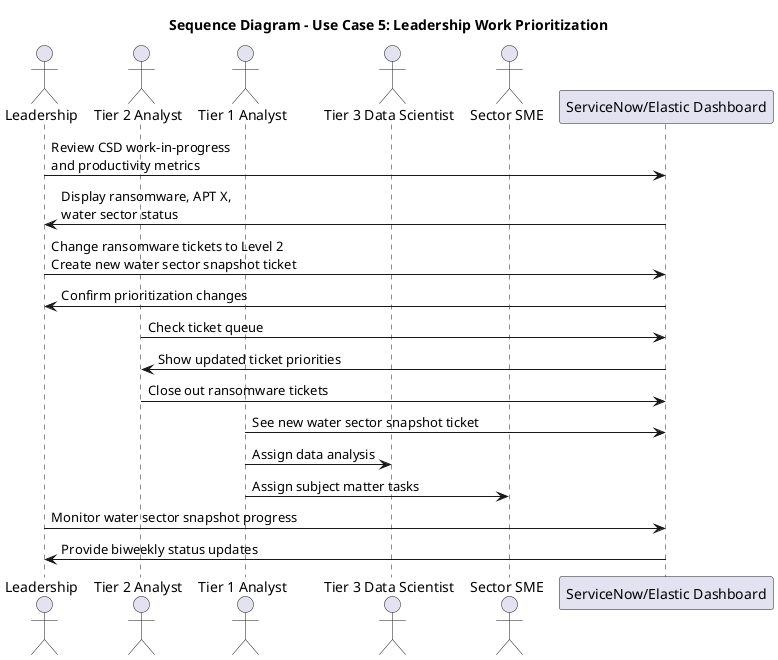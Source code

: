 @startuml
	title Sequence Diagram - Use Case 5: Leadership Work Prioritization
	
	actor Leadership
	actor "Tier 2 Analyst" as T2
	actor "Tier 1 Analyst" as T1
	actor "Tier 3 Data Scientist" as T3
	actor "Sector SME" as SME
	participant "ServiceNow/Elastic Dashboard" as SN
	
	' Step 1
	Leadership -> SN : Review CSD work-in-progress\nand productivity metrics
	SN -> Leadership : Display ransomware, APT X,\nwater sector status
	
	' Step 2
	Leadership -> SN : Change ransomware tickets to Level 2\nCreate new water sector snapshot ticket
	SN -> Leadership : Confirm prioritization changes
	
	' Step 3
	T2 -> SN : Check ticket queue
	SN -> T2 : Show updated ticket priorities
	T2 -> SN : Close out ransomware tickets
	
	' Step 4
	T1 -> SN : See new water sector snapshot ticket
	T1 -> T3 : Assign data analysis
	T1 -> SME : Assign subject matter tasks
	
	' Step 5
	Leadership -> SN : Monitor water sector snapshot progress
	SN -> Leadership : Provide biweekly status updates

@enduml
